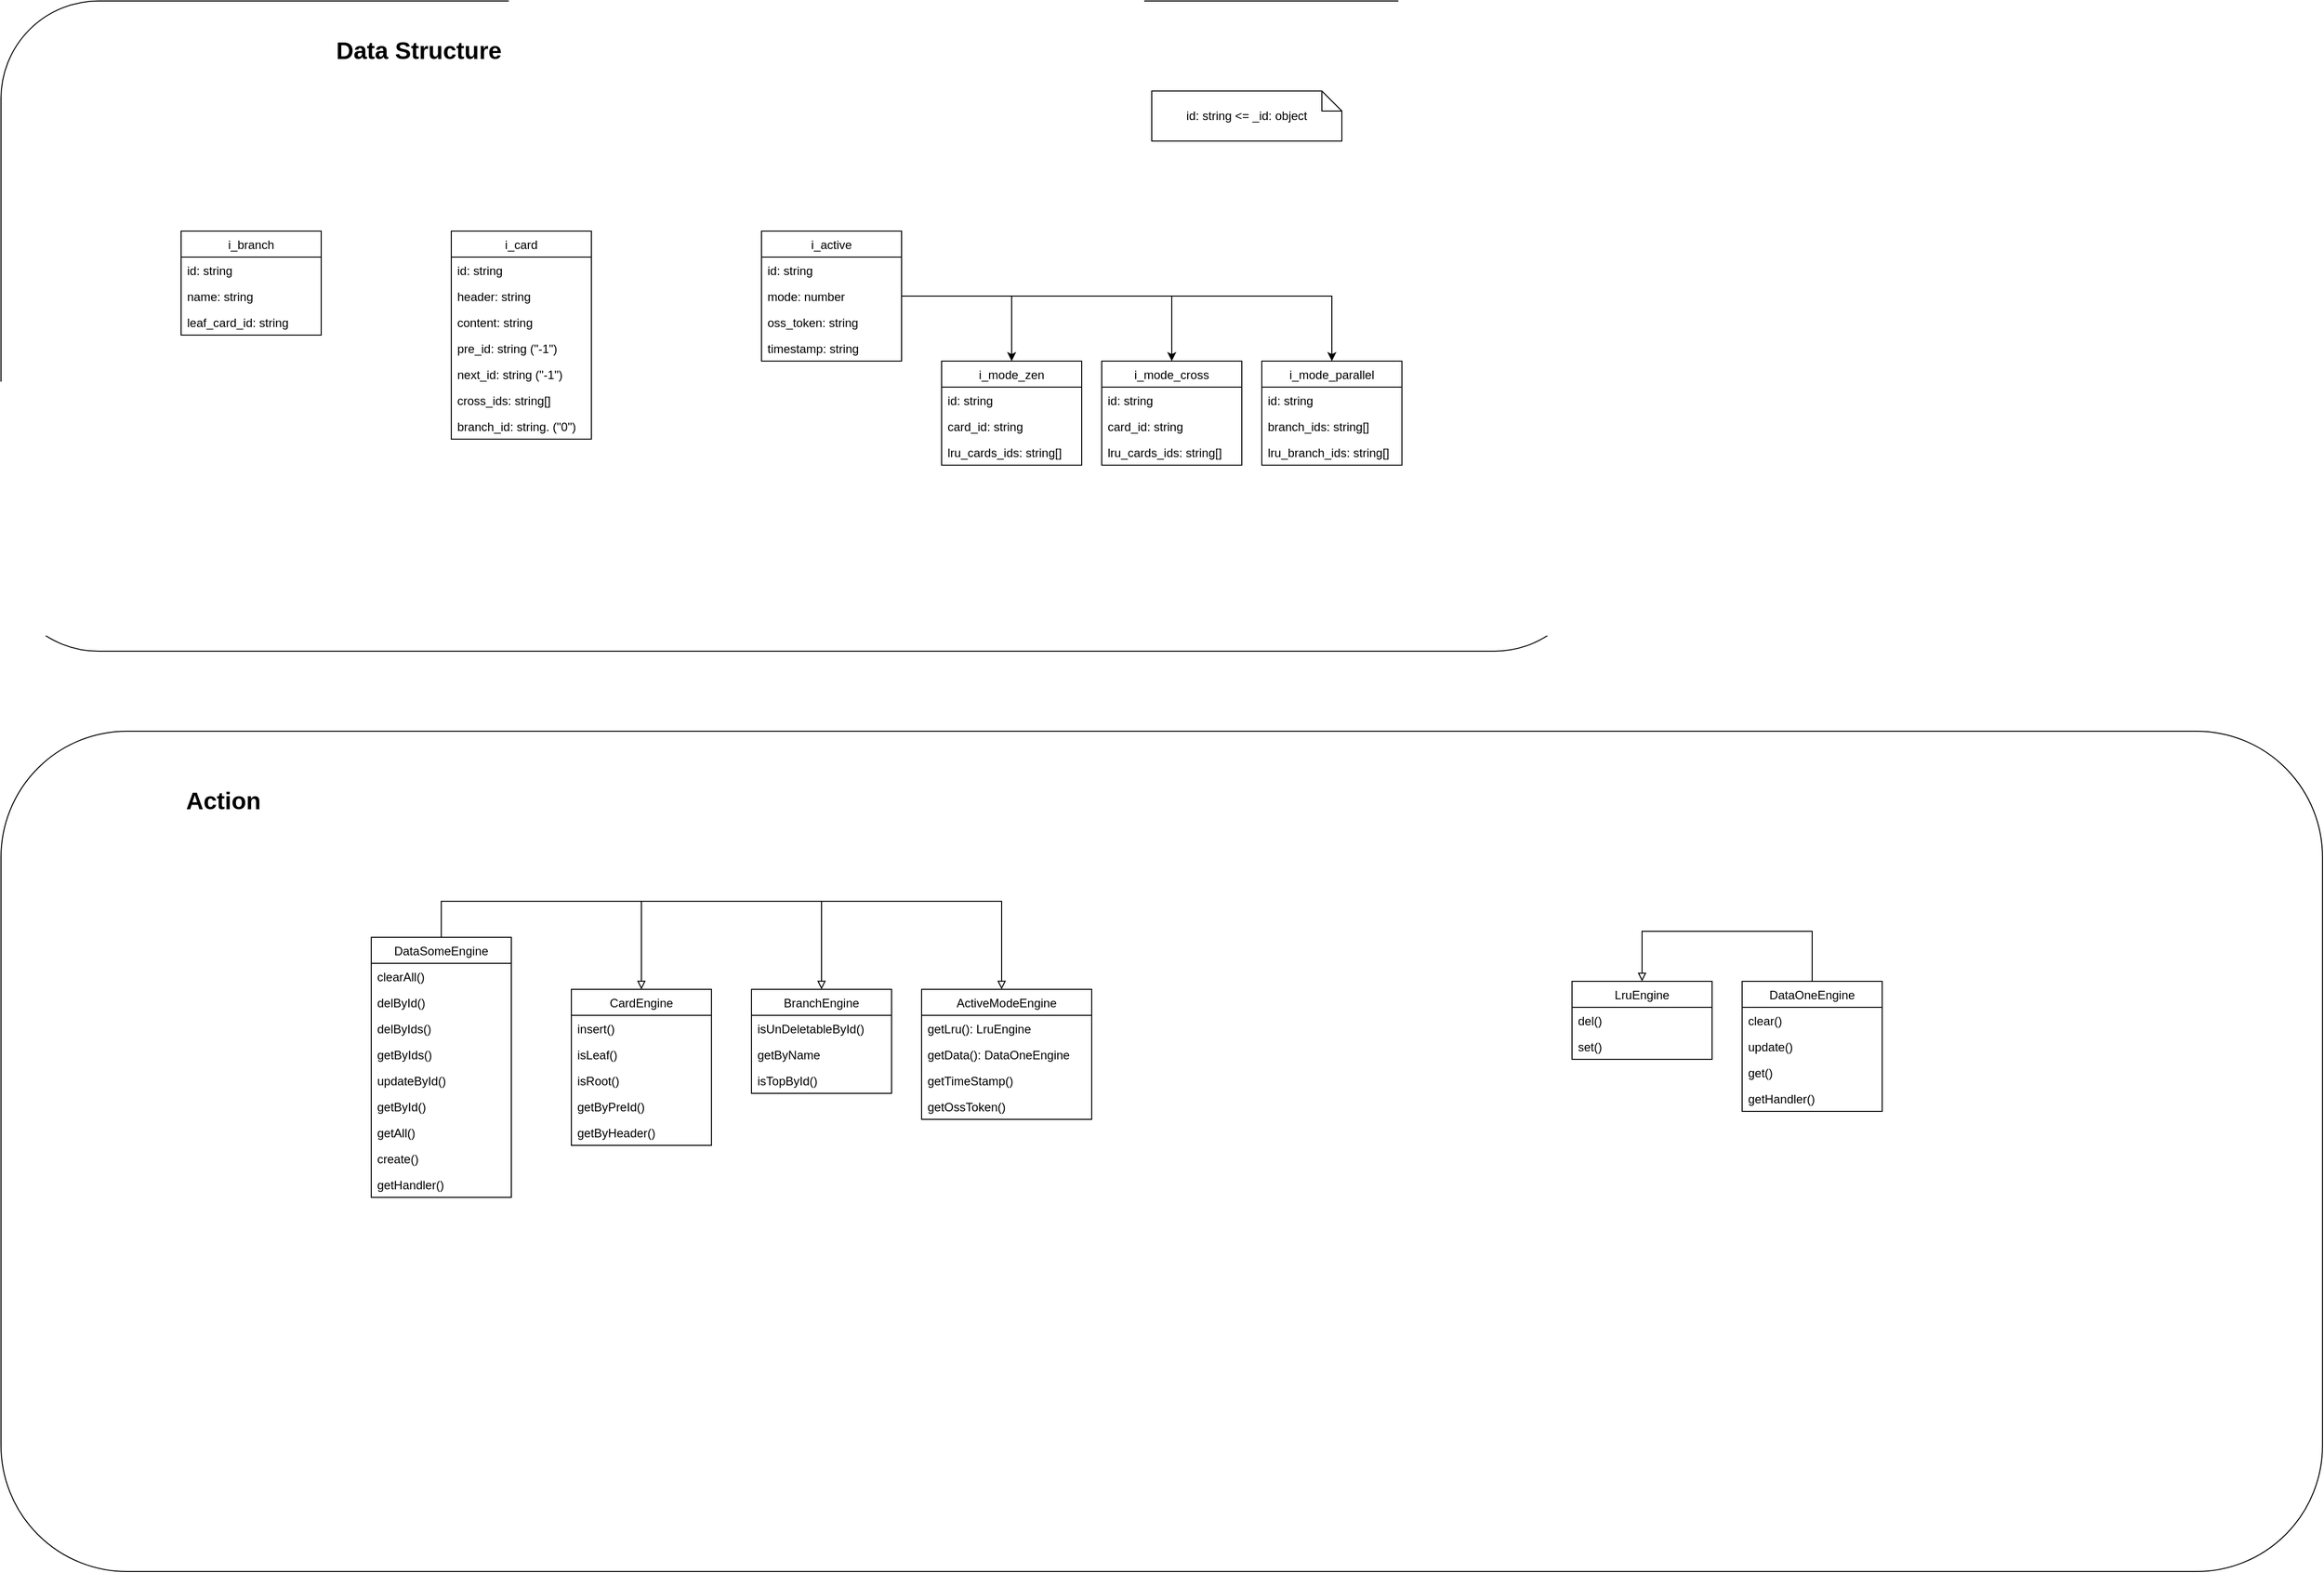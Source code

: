 <mxfile version="20.1.4" type="github">
  <diagram id="brHRNUib6-N7Qcv4r5lc" name="第 1 页">
    <mxGraphModel dx="2007" dy="765" grid="1" gridSize="10" guides="1" tooltips="1" connect="1" arrows="1" fold="1" page="1" pageScale="1" pageWidth="827" pageHeight="1169" math="0" shadow="0">
      <root>
        <mxCell id="0" />
        <mxCell id="1" parent="0" />
        <mxCell id="I4OgpB5fA8a0hFI-P7JZ-43" value="" style="rounded=1;whiteSpace=wrap;html=1;" vertex="1" parent="1">
          <mxGeometry x="-130" y="330" width="1590" height="650" as="geometry" />
        </mxCell>
        <mxCell id="I4OgpB5fA8a0hFI-P7JZ-1" value="i_card" style="swimlane;fontStyle=0;childLayout=stackLayout;horizontal=1;startSize=26;fillColor=none;horizontalStack=0;resizeParent=1;resizeParentMax=0;resizeLast=0;collapsible=1;marginBottom=0;" vertex="1" parent="1">
          <mxGeometry x="320" y="560" width="140" height="208" as="geometry" />
        </mxCell>
        <mxCell id="I4OgpB5fA8a0hFI-P7JZ-3" value="id: string" style="text;strokeColor=none;fillColor=none;align=left;verticalAlign=top;spacingLeft=4;spacingRight=4;overflow=hidden;rotatable=0;points=[[0,0.5],[1,0.5]];portConstraint=eastwest;" vertex="1" parent="I4OgpB5fA8a0hFI-P7JZ-1">
          <mxGeometry y="26" width="140" height="26" as="geometry" />
        </mxCell>
        <mxCell id="I4OgpB5fA8a0hFI-P7JZ-4" value="header: string" style="text;strokeColor=none;fillColor=none;align=left;verticalAlign=top;spacingLeft=4;spacingRight=4;overflow=hidden;rotatable=0;points=[[0,0.5],[1,0.5]];portConstraint=eastwest;" vertex="1" parent="I4OgpB5fA8a0hFI-P7JZ-1">
          <mxGeometry y="52" width="140" height="26" as="geometry" />
        </mxCell>
        <mxCell id="I4OgpB5fA8a0hFI-P7JZ-6" value="content: string" style="text;strokeColor=none;fillColor=none;align=left;verticalAlign=top;spacingLeft=4;spacingRight=4;overflow=hidden;rotatable=0;points=[[0,0.5],[1,0.5]];portConstraint=eastwest;" vertex="1" parent="I4OgpB5fA8a0hFI-P7JZ-1">
          <mxGeometry y="78" width="140" height="26" as="geometry" />
        </mxCell>
        <mxCell id="I4OgpB5fA8a0hFI-P7JZ-7" value="pre_id: string (&quot;-1&quot;)" style="text;strokeColor=none;fillColor=none;align=left;verticalAlign=top;spacingLeft=4;spacingRight=4;overflow=hidden;rotatable=0;points=[[0,0.5],[1,0.5]];portConstraint=eastwest;" vertex="1" parent="I4OgpB5fA8a0hFI-P7JZ-1">
          <mxGeometry y="104" width="140" height="26" as="geometry" />
        </mxCell>
        <mxCell id="I4OgpB5fA8a0hFI-P7JZ-8" value="next_id: string (&quot;-1&quot;)" style="text;strokeColor=none;fillColor=none;align=left;verticalAlign=top;spacingLeft=4;spacingRight=4;overflow=hidden;rotatable=0;points=[[0,0.5],[1,0.5]];portConstraint=eastwest;" vertex="1" parent="I4OgpB5fA8a0hFI-P7JZ-1">
          <mxGeometry y="130" width="140" height="26" as="geometry" />
        </mxCell>
        <mxCell id="I4OgpB5fA8a0hFI-P7JZ-9" value="cross_ids: string[]" style="text;strokeColor=none;fillColor=none;align=left;verticalAlign=top;spacingLeft=4;spacingRight=4;overflow=hidden;rotatable=0;points=[[0,0.5],[1,0.5]];portConstraint=eastwest;" vertex="1" parent="I4OgpB5fA8a0hFI-P7JZ-1">
          <mxGeometry y="156" width="140" height="26" as="geometry" />
        </mxCell>
        <mxCell id="I4OgpB5fA8a0hFI-P7JZ-10" value="branch_id: string. (&quot;0&quot;)" style="text;strokeColor=none;fillColor=none;align=left;verticalAlign=top;spacingLeft=4;spacingRight=4;overflow=hidden;rotatable=0;points=[[0,0.5],[1,0.5]];portConstraint=eastwest;" vertex="1" parent="I4OgpB5fA8a0hFI-P7JZ-1">
          <mxGeometry y="182" width="140" height="26" as="geometry" />
        </mxCell>
        <mxCell id="I4OgpB5fA8a0hFI-P7JZ-12" value="i_branch" style="swimlane;fontStyle=0;childLayout=stackLayout;horizontal=1;startSize=26;fillColor=none;horizontalStack=0;resizeParent=1;resizeParentMax=0;resizeLast=0;collapsible=1;marginBottom=0;" vertex="1" parent="1">
          <mxGeometry x="50" y="560" width="140" height="104" as="geometry" />
        </mxCell>
        <mxCell id="I4OgpB5fA8a0hFI-P7JZ-14" value="id: string" style="text;strokeColor=none;fillColor=none;align=left;verticalAlign=top;spacingLeft=4;spacingRight=4;overflow=hidden;rotatable=0;points=[[0,0.5],[1,0.5]];portConstraint=eastwest;" vertex="1" parent="I4OgpB5fA8a0hFI-P7JZ-12">
          <mxGeometry y="26" width="140" height="26" as="geometry" />
        </mxCell>
        <mxCell id="I4OgpB5fA8a0hFI-P7JZ-15" value="name: string" style="text;strokeColor=none;fillColor=none;align=left;verticalAlign=top;spacingLeft=4;spacingRight=4;overflow=hidden;rotatable=0;points=[[0,0.5],[1,0.5]];portConstraint=eastwest;" vertex="1" parent="I4OgpB5fA8a0hFI-P7JZ-12">
          <mxGeometry y="52" width="140" height="26" as="geometry" />
        </mxCell>
        <mxCell id="I4OgpB5fA8a0hFI-P7JZ-16" value="leaf_card_id: string" style="text;strokeColor=none;fillColor=none;align=left;verticalAlign=top;spacingLeft=4;spacingRight=4;overflow=hidden;rotatable=0;points=[[0,0.5],[1,0.5]];portConstraint=eastwest;" vertex="1" parent="I4OgpB5fA8a0hFI-P7JZ-12">
          <mxGeometry y="78" width="140" height="26" as="geometry" />
        </mxCell>
        <mxCell id="I4OgpB5fA8a0hFI-P7JZ-17" value="i_active" style="swimlane;fontStyle=0;childLayout=stackLayout;horizontal=1;startSize=26;fillColor=none;horizontalStack=0;resizeParent=1;resizeParentMax=0;resizeLast=0;collapsible=1;marginBottom=0;" vertex="1" parent="1">
          <mxGeometry x="630" y="560" width="140" height="130" as="geometry" />
        </mxCell>
        <mxCell id="I4OgpB5fA8a0hFI-P7JZ-19" value="id: string" style="text;strokeColor=none;fillColor=none;align=left;verticalAlign=top;spacingLeft=4;spacingRight=4;overflow=hidden;rotatable=0;points=[[0,0.5],[1,0.5]];portConstraint=eastwest;" vertex="1" parent="I4OgpB5fA8a0hFI-P7JZ-17">
          <mxGeometry y="26" width="140" height="26" as="geometry" />
        </mxCell>
        <mxCell id="I4OgpB5fA8a0hFI-P7JZ-20" value="mode: number" style="text;strokeColor=none;fillColor=none;align=left;verticalAlign=top;spacingLeft=4;spacingRight=4;overflow=hidden;rotatable=0;points=[[0,0.5],[1,0.5]];portConstraint=eastwest;" vertex="1" parent="I4OgpB5fA8a0hFI-P7JZ-17">
          <mxGeometry y="52" width="140" height="26" as="geometry" />
        </mxCell>
        <mxCell id="I4OgpB5fA8a0hFI-P7JZ-26" value="oss_token: string" style="text;strokeColor=none;fillColor=none;align=left;verticalAlign=top;spacingLeft=4;spacingRight=4;overflow=hidden;rotatable=0;points=[[0,0.5],[1,0.5]];portConstraint=eastwest;" vertex="1" parent="I4OgpB5fA8a0hFI-P7JZ-17">
          <mxGeometry y="78" width="140" height="26" as="geometry" />
        </mxCell>
        <mxCell id="I4OgpB5fA8a0hFI-P7JZ-27" value="timestamp: string" style="text;strokeColor=none;fillColor=none;align=left;verticalAlign=top;spacingLeft=4;spacingRight=4;overflow=hidden;rotatable=0;points=[[0,0.5],[1,0.5]];portConstraint=eastwest;" vertex="1" parent="I4OgpB5fA8a0hFI-P7JZ-17">
          <mxGeometry y="104" width="140" height="26" as="geometry" />
        </mxCell>
        <mxCell id="I4OgpB5fA8a0hFI-P7JZ-21" value="i_mode_zen" style="swimlane;fontStyle=0;childLayout=stackLayout;horizontal=1;startSize=26;fillColor=none;horizontalStack=0;resizeParent=1;resizeParentMax=0;resizeLast=0;collapsible=1;marginBottom=0;" vertex="1" parent="1">
          <mxGeometry x="810" y="690" width="140" height="104" as="geometry" />
        </mxCell>
        <mxCell id="I4OgpB5fA8a0hFI-P7JZ-23" value="id: string" style="text;strokeColor=none;fillColor=none;align=left;verticalAlign=top;spacingLeft=4;spacingRight=4;overflow=hidden;rotatable=0;points=[[0,0.5],[1,0.5]];portConstraint=eastwest;" vertex="1" parent="I4OgpB5fA8a0hFI-P7JZ-21">
          <mxGeometry y="26" width="140" height="26" as="geometry" />
        </mxCell>
        <mxCell id="I4OgpB5fA8a0hFI-P7JZ-24" value="card_id: string" style="text;strokeColor=none;fillColor=none;align=left;verticalAlign=top;spacingLeft=4;spacingRight=4;overflow=hidden;rotatable=0;points=[[0,0.5],[1,0.5]];portConstraint=eastwest;" vertex="1" parent="I4OgpB5fA8a0hFI-P7JZ-21">
          <mxGeometry y="52" width="140" height="26" as="geometry" />
        </mxCell>
        <mxCell id="I4OgpB5fA8a0hFI-P7JZ-25" value="lru_cards_ids: string[]" style="text;strokeColor=none;fillColor=none;align=left;verticalAlign=top;spacingLeft=4;spacingRight=4;overflow=hidden;rotatable=0;points=[[0,0.5],[1,0.5]];portConstraint=eastwest;" vertex="1" parent="I4OgpB5fA8a0hFI-P7JZ-21">
          <mxGeometry y="78" width="140" height="26" as="geometry" />
        </mxCell>
        <mxCell id="I4OgpB5fA8a0hFI-P7JZ-28" value="i_mode_cross" style="swimlane;fontStyle=0;childLayout=stackLayout;horizontal=1;startSize=26;fillColor=none;horizontalStack=0;resizeParent=1;resizeParentMax=0;resizeLast=0;collapsible=1;marginBottom=0;" vertex="1" parent="1">
          <mxGeometry x="970" y="690" width="140" height="104" as="geometry" />
        </mxCell>
        <mxCell id="I4OgpB5fA8a0hFI-P7JZ-30" value="id: string" style="text;strokeColor=none;fillColor=none;align=left;verticalAlign=top;spacingLeft=4;spacingRight=4;overflow=hidden;rotatable=0;points=[[0,0.5],[1,0.5]];portConstraint=eastwest;" vertex="1" parent="I4OgpB5fA8a0hFI-P7JZ-28">
          <mxGeometry y="26" width="140" height="26" as="geometry" />
        </mxCell>
        <mxCell id="I4OgpB5fA8a0hFI-P7JZ-31" value="card_id: string" style="text;strokeColor=none;fillColor=none;align=left;verticalAlign=top;spacingLeft=4;spacingRight=4;overflow=hidden;rotatable=0;points=[[0,0.5],[1,0.5]];portConstraint=eastwest;" vertex="1" parent="I4OgpB5fA8a0hFI-P7JZ-28">
          <mxGeometry y="52" width="140" height="26" as="geometry" />
        </mxCell>
        <mxCell id="I4OgpB5fA8a0hFI-P7JZ-32" value="lru_cards_ids: string[]" style="text;strokeColor=none;fillColor=none;align=left;verticalAlign=top;spacingLeft=4;spacingRight=4;overflow=hidden;rotatable=0;points=[[0,0.5],[1,0.5]];portConstraint=eastwest;" vertex="1" parent="I4OgpB5fA8a0hFI-P7JZ-28">
          <mxGeometry y="78" width="140" height="26" as="geometry" />
        </mxCell>
        <mxCell id="I4OgpB5fA8a0hFI-P7JZ-33" value="i_mode_parallel" style="swimlane;fontStyle=0;childLayout=stackLayout;horizontal=1;startSize=26;fillColor=none;horizontalStack=0;resizeParent=1;resizeParentMax=0;resizeLast=0;collapsible=1;marginBottom=0;" vertex="1" parent="1">
          <mxGeometry x="1130" y="690" width="140" height="104" as="geometry" />
        </mxCell>
        <mxCell id="I4OgpB5fA8a0hFI-P7JZ-35" value="id: string" style="text;strokeColor=none;fillColor=none;align=left;verticalAlign=top;spacingLeft=4;spacingRight=4;overflow=hidden;rotatable=0;points=[[0,0.5],[1,0.5]];portConstraint=eastwest;" vertex="1" parent="I4OgpB5fA8a0hFI-P7JZ-33">
          <mxGeometry y="26" width="140" height="26" as="geometry" />
        </mxCell>
        <mxCell id="I4OgpB5fA8a0hFI-P7JZ-36" value="branch_ids: string[]" style="text;strokeColor=none;fillColor=none;align=left;verticalAlign=top;spacingLeft=4;spacingRight=4;overflow=hidden;rotatable=0;points=[[0,0.5],[1,0.5]];portConstraint=eastwest;" vertex="1" parent="I4OgpB5fA8a0hFI-P7JZ-33">
          <mxGeometry y="52" width="140" height="26" as="geometry" />
        </mxCell>
        <mxCell id="I4OgpB5fA8a0hFI-P7JZ-37" value="lru_branch_ids: string[]" style="text;strokeColor=none;fillColor=none;align=left;verticalAlign=top;spacingLeft=4;spacingRight=4;overflow=hidden;rotatable=0;points=[[0,0.5],[1,0.5]];portConstraint=eastwest;" vertex="1" parent="I4OgpB5fA8a0hFI-P7JZ-33">
          <mxGeometry y="78" width="140" height="26" as="geometry" />
        </mxCell>
        <mxCell id="I4OgpB5fA8a0hFI-P7JZ-39" value="id: string &amp;lt;= _id: object" style="shape=note;size=20;whiteSpace=wrap;html=1;" vertex="1" parent="1">
          <mxGeometry x="1020" y="420" width="190" height="50" as="geometry" />
        </mxCell>
        <mxCell id="I4OgpB5fA8a0hFI-P7JZ-40" style="edgeStyle=orthogonalEdgeStyle;rounded=0;orthogonalLoop=1;jettySize=auto;html=1;" edge="1" parent="1" source="I4OgpB5fA8a0hFI-P7JZ-20" target="I4OgpB5fA8a0hFI-P7JZ-28">
          <mxGeometry relative="1" as="geometry" />
        </mxCell>
        <mxCell id="I4OgpB5fA8a0hFI-P7JZ-41" style="edgeStyle=orthogonalEdgeStyle;rounded=0;orthogonalLoop=1;jettySize=auto;html=1;" edge="1" parent="1" source="I4OgpB5fA8a0hFI-P7JZ-20" target="I4OgpB5fA8a0hFI-P7JZ-21">
          <mxGeometry relative="1" as="geometry" />
        </mxCell>
        <mxCell id="I4OgpB5fA8a0hFI-P7JZ-42" style="edgeStyle=orthogonalEdgeStyle;rounded=0;orthogonalLoop=1;jettySize=auto;html=1;" edge="1" parent="1" source="I4OgpB5fA8a0hFI-P7JZ-20" target="I4OgpB5fA8a0hFI-P7JZ-33">
          <mxGeometry relative="1" as="geometry" />
        </mxCell>
        <mxCell id="I4OgpB5fA8a0hFI-P7JZ-44" value="&lt;h1&gt;Data Structure&lt;/h1&gt;&lt;div&gt;&lt;br&gt;&lt;/div&gt;" style="text;html=1;strokeColor=none;fillColor=none;spacing=5;spacingTop=-20;whiteSpace=wrap;overflow=hidden;rounded=0;" vertex="1" parent="1">
          <mxGeometry x="200" y="360" width="190" height="120" as="geometry" />
        </mxCell>
        <mxCell id="I4OgpB5fA8a0hFI-P7JZ-45" value="" style="rounded=1;whiteSpace=wrap;html=1;" vertex="1" parent="1">
          <mxGeometry x="-130" y="1060" width="2320" height="840" as="geometry" />
        </mxCell>
        <mxCell id="I4OgpB5fA8a0hFI-P7JZ-46" value="&lt;h1&gt;Action&lt;/h1&gt;" style="text;html=1;strokeColor=none;fillColor=none;spacing=5;spacingTop=-20;whiteSpace=wrap;overflow=hidden;rounded=0;" vertex="1" parent="1">
          <mxGeometry x="50" y="1110" width="190" height="50" as="geometry" />
        </mxCell>
        <mxCell id="I4OgpB5fA8a0hFI-P7JZ-110" style="edgeStyle=orthogonalEdgeStyle;rounded=0;orthogonalLoop=1;jettySize=auto;html=1;entryX=0.5;entryY=0;entryDx=0;entryDy=0;endArrow=block;endFill=0;exitX=0.5;exitY=0;exitDx=0;exitDy=0;" edge="1" parent="1" source="I4OgpB5fA8a0hFI-P7JZ-58" target="I4OgpB5fA8a0hFI-P7JZ-65">
          <mxGeometry relative="1" as="geometry">
            <Array as="points">
              <mxPoint x="310" y="1230" />
              <mxPoint x="510" y="1230" />
            </Array>
          </mxGeometry>
        </mxCell>
        <mxCell id="I4OgpB5fA8a0hFI-P7JZ-125" style="edgeStyle=orthogonalEdgeStyle;rounded=0;orthogonalLoop=1;jettySize=auto;html=1;entryX=0.5;entryY=0;entryDx=0;entryDy=0;endArrow=block;endFill=0;" edge="1" parent="1" source="I4OgpB5fA8a0hFI-P7JZ-58" target="I4OgpB5fA8a0hFI-P7JZ-119">
          <mxGeometry relative="1" as="geometry">
            <Array as="points">
              <mxPoint x="310" y="1230" />
              <mxPoint x="690" y="1230" />
            </Array>
          </mxGeometry>
        </mxCell>
        <mxCell id="I4OgpB5fA8a0hFI-P7JZ-129" style="edgeStyle=orthogonalEdgeStyle;rounded=0;orthogonalLoop=1;jettySize=auto;html=1;endArrow=block;endFill=0;" edge="1" parent="1" source="I4OgpB5fA8a0hFI-P7JZ-58" target="I4OgpB5fA8a0hFI-P7JZ-163">
          <mxGeometry relative="1" as="geometry">
            <mxPoint x="870" y="1318" as="targetPoint" />
            <Array as="points">
              <mxPoint x="310" y="1230" />
              <mxPoint x="870" y="1230" />
            </Array>
          </mxGeometry>
        </mxCell>
        <mxCell id="I4OgpB5fA8a0hFI-P7JZ-58" value="DataSomeEngine" style="swimlane;fontStyle=0;childLayout=stackLayout;horizontal=1;startSize=26;fillColor=none;horizontalStack=0;resizeParent=1;resizeParentMax=0;resizeLast=0;collapsible=1;marginBottom=0;" vertex="1" parent="1">
          <mxGeometry x="240" y="1266" width="140" height="260" as="geometry">
            <mxRectangle x="240" y="1266" width="110" height="30" as="alternateBounds" />
          </mxGeometry>
        </mxCell>
        <mxCell id="I4OgpB5fA8a0hFI-P7JZ-60" value="clearAll()" style="text;strokeColor=none;fillColor=none;align=left;verticalAlign=top;spacingLeft=4;spacingRight=4;overflow=hidden;rotatable=0;points=[[0,0.5],[1,0.5]];portConstraint=eastwest;" vertex="1" parent="I4OgpB5fA8a0hFI-P7JZ-58">
          <mxGeometry y="26" width="140" height="26" as="geometry" />
        </mxCell>
        <mxCell id="I4OgpB5fA8a0hFI-P7JZ-154" value="delById()" style="text;strokeColor=none;fillColor=none;align=left;verticalAlign=top;spacingLeft=4;spacingRight=4;overflow=hidden;rotatable=0;points=[[0,0.5],[1,0.5]];portConstraint=eastwest;" vertex="1" parent="I4OgpB5fA8a0hFI-P7JZ-58">
          <mxGeometry y="52" width="140" height="26" as="geometry" />
        </mxCell>
        <mxCell id="I4OgpB5fA8a0hFI-P7JZ-61" value="delByIds()" style="text;strokeColor=none;fillColor=none;align=left;verticalAlign=top;spacingLeft=4;spacingRight=4;overflow=hidden;rotatable=0;points=[[0,0.5],[1,0.5]];portConstraint=eastwest;" vertex="1" parent="I4OgpB5fA8a0hFI-P7JZ-58">
          <mxGeometry y="78" width="140" height="26" as="geometry" />
        </mxCell>
        <mxCell id="I4OgpB5fA8a0hFI-P7JZ-62" value="getByIds()" style="text;strokeColor=none;fillColor=none;align=left;verticalAlign=top;spacingLeft=4;spacingRight=4;overflow=hidden;rotatable=0;points=[[0,0.5],[1,0.5]];portConstraint=eastwest;" vertex="1" parent="I4OgpB5fA8a0hFI-P7JZ-58">
          <mxGeometry y="104" width="140" height="26" as="geometry" />
        </mxCell>
        <mxCell id="I4OgpB5fA8a0hFI-P7JZ-63" value="updateById()" style="text;strokeColor=none;fillColor=none;align=left;verticalAlign=top;spacingLeft=4;spacingRight=4;overflow=hidden;rotatable=0;points=[[0,0.5],[1,0.5]];portConstraint=eastwest;" vertex="1" parent="I4OgpB5fA8a0hFI-P7JZ-58">
          <mxGeometry y="130" width="140" height="26" as="geometry" />
        </mxCell>
        <mxCell id="I4OgpB5fA8a0hFI-P7JZ-114" value="getById()" style="text;strokeColor=none;fillColor=none;align=left;verticalAlign=top;spacingLeft=4;spacingRight=4;overflow=hidden;rotatable=0;points=[[0,0.5],[1,0.5]];portConstraint=eastwest;" vertex="1" parent="I4OgpB5fA8a0hFI-P7JZ-58">
          <mxGeometry y="156" width="140" height="26" as="geometry" />
        </mxCell>
        <mxCell id="I4OgpB5fA8a0hFI-P7JZ-59" value="getAll()" style="text;strokeColor=none;fillColor=none;align=left;verticalAlign=top;spacingLeft=4;spacingRight=4;overflow=hidden;rotatable=0;points=[[0,0.5],[1,0.5]];portConstraint=eastwest;" vertex="1" parent="I4OgpB5fA8a0hFI-P7JZ-58">
          <mxGeometry y="182" width="140" height="26" as="geometry" />
        </mxCell>
        <mxCell id="I4OgpB5fA8a0hFI-P7JZ-109" value="create()" style="text;strokeColor=none;fillColor=none;align=left;verticalAlign=top;spacingLeft=4;spacingRight=4;overflow=hidden;rotatable=0;points=[[0,0.5],[1,0.5]];portConstraint=eastwest;" vertex="1" parent="I4OgpB5fA8a0hFI-P7JZ-58">
          <mxGeometry y="208" width="140" height="26" as="geometry" />
        </mxCell>
        <mxCell id="I4OgpB5fA8a0hFI-P7JZ-108" value="getHandler()" style="text;strokeColor=none;fillColor=none;align=left;verticalAlign=top;spacingLeft=4;spacingRight=4;overflow=hidden;rotatable=0;points=[[0,0.5],[1,0.5]];portConstraint=eastwest;" vertex="1" parent="I4OgpB5fA8a0hFI-P7JZ-58">
          <mxGeometry y="234" width="140" height="26" as="geometry" />
        </mxCell>
        <mxCell id="I4OgpB5fA8a0hFI-P7JZ-65" value="CardEngine" style="swimlane;fontStyle=0;childLayout=stackLayout;horizontal=1;startSize=26;fillColor=none;horizontalStack=0;resizeParent=1;resizeParentMax=0;resizeLast=0;collapsible=1;marginBottom=0;" vertex="1" parent="1">
          <mxGeometry x="440" y="1318" width="140" height="156" as="geometry">
            <mxRectangle x="440" y="1318" width="110" height="30" as="alternateBounds" />
          </mxGeometry>
        </mxCell>
        <mxCell id="I4OgpB5fA8a0hFI-P7JZ-112" value="insert()" style="text;strokeColor=none;fillColor=none;align=left;verticalAlign=top;spacingLeft=4;spacingRight=4;overflow=hidden;rotatable=0;points=[[0,0.5],[1,0.5]];portConstraint=eastwest;" vertex="1" parent="I4OgpB5fA8a0hFI-P7JZ-65">
          <mxGeometry y="26" width="140" height="26" as="geometry" />
        </mxCell>
        <mxCell id="I4OgpB5fA8a0hFI-P7JZ-115" value="isLeaf()" style="text;strokeColor=none;fillColor=none;align=left;verticalAlign=top;spacingLeft=4;spacingRight=4;overflow=hidden;rotatable=0;points=[[0,0.5],[1,0.5]];portConstraint=eastwest;" vertex="1" parent="I4OgpB5fA8a0hFI-P7JZ-65">
          <mxGeometry y="52" width="140" height="26" as="geometry" />
        </mxCell>
        <mxCell id="I4OgpB5fA8a0hFI-P7JZ-116" value="isRoot()" style="text;strokeColor=none;fillColor=none;align=left;verticalAlign=top;spacingLeft=4;spacingRight=4;overflow=hidden;rotatable=0;points=[[0,0.5],[1,0.5]];portConstraint=eastwest;" vertex="1" parent="I4OgpB5fA8a0hFI-P7JZ-65">
          <mxGeometry y="78" width="140" height="26" as="geometry" />
        </mxCell>
        <mxCell id="I4OgpB5fA8a0hFI-P7JZ-117" value="getByPreId()" style="text;strokeColor=none;fillColor=none;align=left;verticalAlign=top;spacingLeft=4;spacingRight=4;overflow=hidden;rotatable=0;points=[[0,0.5],[1,0.5]];portConstraint=eastwest;" vertex="1" parent="I4OgpB5fA8a0hFI-P7JZ-65">
          <mxGeometry y="104" width="140" height="26" as="geometry" />
        </mxCell>
        <mxCell id="I4OgpB5fA8a0hFI-P7JZ-118" value="getByHeader()" style="text;strokeColor=none;fillColor=none;align=left;verticalAlign=top;spacingLeft=4;spacingRight=4;overflow=hidden;rotatable=0;points=[[0,0.5],[1,0.5]];portConstraint=eastwest;" vertex="1" parent="I4OgpB5fA8a0hFI-P7JZ-65">
          <mxGeometry y="130" width="140" height="26" as="geometry" />
        </mxCell>
        <mxCell id="I4OgpB5fA8a0hFI-P7JZ-119" value="BranchEngine" style="swimlane;fontStyle=0;childLayout=stackLayout;horizontal=1;startSize=26;fillColor=none;horizontalStack=0;resizeParent=1;resizeParentMax=0;resizeLast=0;collapsible=1;marginBottom=0;" vertex="1" parent="1">
          <mxGeometry x="620" y="1318" width="140" height="104" as="geometry">
            <mxRectangle x="440" y="1318" width="110" height="30" as="alternateBounds" />
          </mxGeometry>
        </mxCell>
        <mxCell id="I4OgpB5fA8a0hFI-P7JZ-120" value="isUnDeletableById()" style="text;strokeColor=none;fillColor=none;align=left;verticalAlign=top;spacingLeft=4;spacingRight=4;overflow=hidden;rotatable=0;points=[[0,0.5],[1,0.5]];portConstraint=eastwest;" vertex="1" parent="I4OgpB5fA8a0hFI-P7JZ-119">
          <mxGeometry y="26" width="140" height="26" as="geometry" />
        </mxCell>
        <mxCell id="I4OgpB5fA8a0hFI-P7JZ-121" value="getByName" style="text;strokeColor=none;fillColor=none;align=left;verticalAlign=top;spacingLeft=4;spacingRight=4;overflow=hidden;rotatable=0;points=[[0,0.5],[1,0.5]];portConstraint=eastwest;" vertex="1" parent="I4OgpB5fA8a0hFI-P7JZ-119">
          <mxGeometry y="52" width="140" height="26" as="geometry" />
        </mxCell>
        <mxCell id="I4OgpB5fA8a0hFI-P7JZ-132" value="isTopById()" style="text;strokeColor=none;fillColor=none;align=left;verticalAlign=top;spacingLeft=4;spacingRight=4;overflow=hidden;rotatable=0;points=[[0,0.5],[1,0.5]];portConstraint=eastwest;" vertex="1" parent="I4OgpB5fA8a0hFI-P7JZ-119">
          <mxGeometry y="78" width="140" height="26" as="geometry" />
        </mxCell>
        <mxCell id="I4OgpB5fA8a0hFI-P7JZ-162" value="" style="edgeStyle=orthogonalEdgeStyle;rounded=0;orthogonalLoop=1;jettySize=auto;html=1;endArrow=block;endFill=0;exitX=0.5;exitY=0;exitDx=0;exitDy=0;entryX=0.5;entryY=0;entryDx=0;entryDy=0;" edge="1" parent="1" source="I4OgpB5fA8a0hFI-P7JZ-150" target="I4OgpB5fA8a0hFI-P7JZ-157">
          <mxGeometry relative="1" as="geometry">
            <Array as="points">
              <mxPoint x="1680" y="1260" />
              <mxPoint x="1510" y="1260" />
            </Array>
          </mxGeometry>
        </mxCell>
        <mxCell id="I4OgpB5fA8a0hFI-P7JZ-150" value="DataOneEngine" style="swimlane;fontStyle=0;childLayout=stackLayout;horizontal=1;startSize=26;fillColor=none;horizontalStack=0;resizeParent=1;resizeParentMax=0;resizeLast=0;collapsible=1;marginBottom=0;" vertex="1" parent="1">
          <mxGeometry x="1610" y="1310" width="140" height="130" as="geometry" />
        </mxCell>
        <mxCell id="I4OgpB5fA8a0hFI-P7JZ-151" value="clear()" style="text;strokeColor=none;fillColor=none;align=left;verticalAlign=top;spacingLeft=4;spacingRight=4;overflow=hidden;rotatable=0;points=[[0,0.5],[1,0.5]];portConstraint=eastwest;" vertex="1" parent="I4OgpB5fA8a0hFI-P7JZ-150">
          <mxGeometry y="26" width="140" height="26" as="geometry" />
        </mxCell>
        <mxCell id="I4OgpB5fA8a0hFI-P7JZ-152" value="update()" style="text;strokeColor=none;fillColor=none;align=left;verticalAlign=top;spacingLeft=4;spacingRight=4;overflow=hidden;rotatable=0;points=[[0,0.5],[1,0.5]];portConstraint=eastwest;" vertex="1" parent="I4OgpB5fA8a0hFI-P7JZ-150">
          <mxGeometry y="52" width="140" height="26" as="geometry" />
        </mxCell>
        <mxCell id="I4OgpB5fA8a0hFI-P7JZ-153" value="get()" style="text;strokeColor=none;fillColor=none;align=left;verticalAlign=top;spacingLeft=4;spacingRight=4;overflow=hidden;rotatable=0;points=[[0,0.5],[1,0.5]];portConstraint=eastwest;" vertex="1" parent="I4OgpB5fA8a0hFI-P7JZ-150">
          <mxGeometry y="78" width="140" height="26" as="geometry" />
        </mxCell>
        <mxCell id="I4OgpB5fA8a0hFI-P7JZ-155" value="getHandler()" style="text;strokeColor=none;fillColor=none;align=left;verticalAlign=top;spacingLeft=4;spacingRight=4;overflow=hidden;rotatable=0;points=[[0,0.5],[1,0.5]];portConstraint=eastwest;" vertex="1" parent="I4OgpB5fA8a0hFI-P7JZ-150">
          <mxGeometry y="104" width="140" height="26" as="geometry" />
        </mxCell>
        <mxCell id="I4OgpB5fA8a0hFI-P7JZ-157" value="LruEngine" style="swimlane;fontStyle=0;childLayout=stackLayout;horizontal=1;startSize=26;fillColor=none;horizontalStack=0;resizeParent=1;resizeParentMax=0;resizeLast=0;collapsible=1;marginBottom=0;" vertex="1" parent="1">
          <mxGeometry x="1440" y="1310" width="140" height="78" as="geometry" />
        </mxCell>
        <mxCell id="I4OgpB5fA8a0hFI-P7JZ-165" value="del()" style="text;strokeColor=none;fillColor=none;align=left;verticalAlign=top;spacingLeft=4;spacingRight=4;overflow=hidden;rotatable=0;points=[[0,0.5],[1,0.5]];portConstraint=eastwest;" vertex="1" parent="I4OgpB5fA8a0hFI-P7JZ-157">
          <mxGeometry y="26" width="140" height="26" as="geometry" />
        </mxCell>
        <mxCell id="I4OgpB5fA8a0hFI-P7JZ-161" value="set()" style="text;strokeColor=none;fillColor=none;align=left;verticalAlign=top;spacingLeft=4;spacingRight=4;overflow=hidden;rotatable=0;points=[[0,0.5],[1,0.5]];portConstraint=eastwest;" vertex="1" parent="I4OgpB5fA8a0hFI-P7JZ-157">
          <mxGeometry y="52" width="140" height="26" as="geometry" />
        </mxCell>
        <mxCell id="I4OgpB5fA8a0hFI-P7JZ-163" value="ActiveModeEngine" style="swimlane;fontStyle=0;childLayout=stackLayout;horizontal=1;startSize=26;fillColor=none;horizontalStack=0;resizeParent=1;resizeParentMax=0;resizeLast=0;collapsible=1;marginBottom=0;" vertex="1" parent="1">
          <mxGeometry x="790" y="1318" width="170" height="130" as="geometry" />
        </mxCell>
        <mxCell id="I4OgpB5fA8a0hFI-P7JZ-166" value="getLru(): LruEngine" style="text;strokeColor=none;fillColor=none;align=left;verticalAlign=top;spacingLeft=4;spacingRight=4;overflow=hidden;rotatable=0;points=[[0,0.5],[1,0.5]];portConstraint=eastwest;" vertex="1" parent="I4OgpB5fA8a0hFI-P7JZ-163">
          <mxGeometry y="26" width="170" height="26" as="geometry" />
        </mxCell>
        <mxCell id="I4OgpB5fA8a0hFI-P7JZ-164" value="getData(): DataOneEngine" style="text;strokeColor=none;fillColor=none;align=left;verticalAlign=top;spacingLeft=4;spacingRight=4;overflow=hidden;rotatable=0;points=[[0,0.5],[1,0.5]];portConstraint=eastwest;" vertex="1" parent="I4OgpB5fA8a0hFI-P7JZ-163">
          <mxGeometry y="52" width="170" height="26" as="geometry" />
        </mxCell>
        <mxCell id="I4OgpB5fA8a0hFI-P7JZ-167" value="getTimeStamp()" style="text;strokeColor=none;fillColor=none;align=left;verticalAlign=top;spacingLeft=4;spacingRight=4;overflow=hidden;rotatable=0;points=[[0,0.5],[1,0.5]];portConstraint=eastwest;" vertex="1" parent="I4OgpB5fA8a0hFI-P7JZ-163">
          <mxGeometry y="78" width="170" height="26" as="geometry" />
        </mxCell>
        <mxCell id="I4OgpB5fA8a0hFI-P7JZ-168" value="getOssToken()" style="text;strokeColor=none;fillColor=none;align=left;verticalAlign=top;spacingLeft=4;spacingRight=4;overflow=hidden;rotatable=0;points=[[0,0.5],[1,0.5]];portConstraint=eastwest;" vertex="1" parent="I4OgpB5fA8a0hFI-P7JZ-163">
          <mxGeometry y="104" width="170" height="26" as="geometry" />
        </mxCell>
      </root>
    </mxGraphModel>
  </diagram>
</mxfile>
